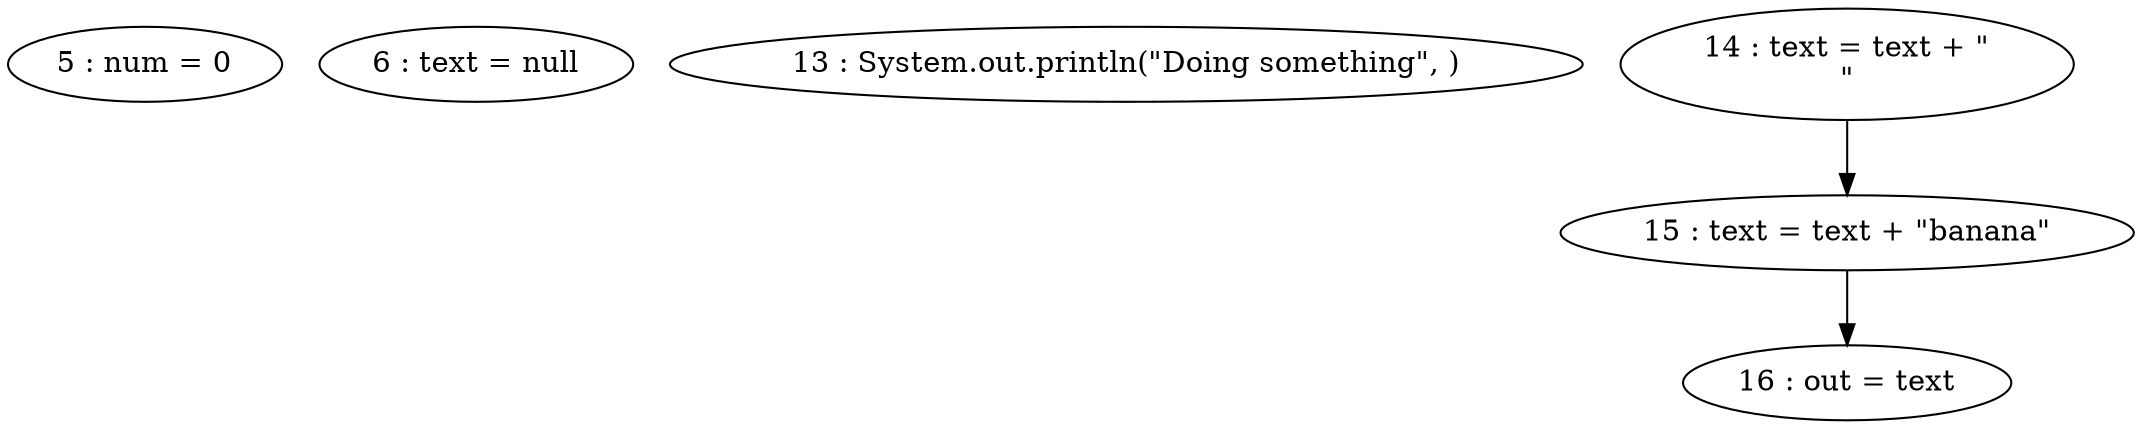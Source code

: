 digraph G {
"5 : num = 0"
"6 : text = null"
"13 : System.out.println(\"Doing something\", )"
"14 : text = text + \"\n\""
"14 : text = text + \"\n\"" -> "15 : text = text + \"banana\""
"15 : text = text + \"banana\""
"15 : text = text + \"banana\"" -> "16 : out = text"
"16 : out = text"
}